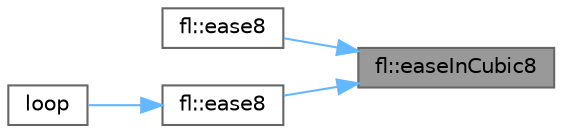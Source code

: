digraph "fl::easeInCubic8"
{
 // INTERACTIVE_SVG=YES
 // LATEX_PDF_SIZE
  bgcolor="transparent";
  edge [fontname=Helvetica,fontsize=10,labelfontname=Helvetica,labelfontsize=10];
  node [fontname=Helvetica,fontsize=10,shape=box,height=0.2,width=0.4];
  rankdir="RL";
  Node1 [id="Node000001",label="fl::easeInCubic8",height=0.2,width=0.4,color="gray40", fillcolor="grey60", style="filled", fontcolor="black",tooltip="8-bit cubic ease-in function Takes an input value 0-255 and returns an eased value 0-255 More pronoun..."];
  Node1 -> Node2 [id="edge1_Node000001_Node000002",dir="back",color="steelblue1",style="solid",tooltip=" "];
  Node2 [id="Node000002",label="fl::ease8",height=0.2,width=0.4,color="grey40", fillcolor="white", style="filled",URL="$d4/d36/namespacefl_ac368f20d137ff004c852fa35420cfa5e.html#ac368f20d137ff004c852fa35420cfa5e",tooltip=" "];
  Node1 -> Node3 [id="edge2_Node000001_Node000003",dir="back",color="steelblue1",style="solid",tooltip=" "];
  Node3 [id="Node000003",label="fl::ease8",height=0.2,width=0.4,color="grey40", fillcolor="white", style="filled",URL="$d4/d36/namespacefl_ad5bdf92d600b40d01c2d3a0d536a7c8c.html#ad5bdf92d600b40d01c2d3a0d536a7c8c",tooltip=" "];
  Node3 -> Node4 [id="edge3_Node000003_Node000004",dir="back",color="steelblue1",style="solid",tooltip=" "];
  Node4 [id="Node000004",label="loop",height=0.2,width=0.4,color="grey40", fillcolor="white", style="filled",URL="$dd/d55/_ease_in_out_8h_afe461d27b9c48d5921c00d521181f12f.html#afe461d27b9c48d5921c00d521181f12f",tooltip=" "];
}
